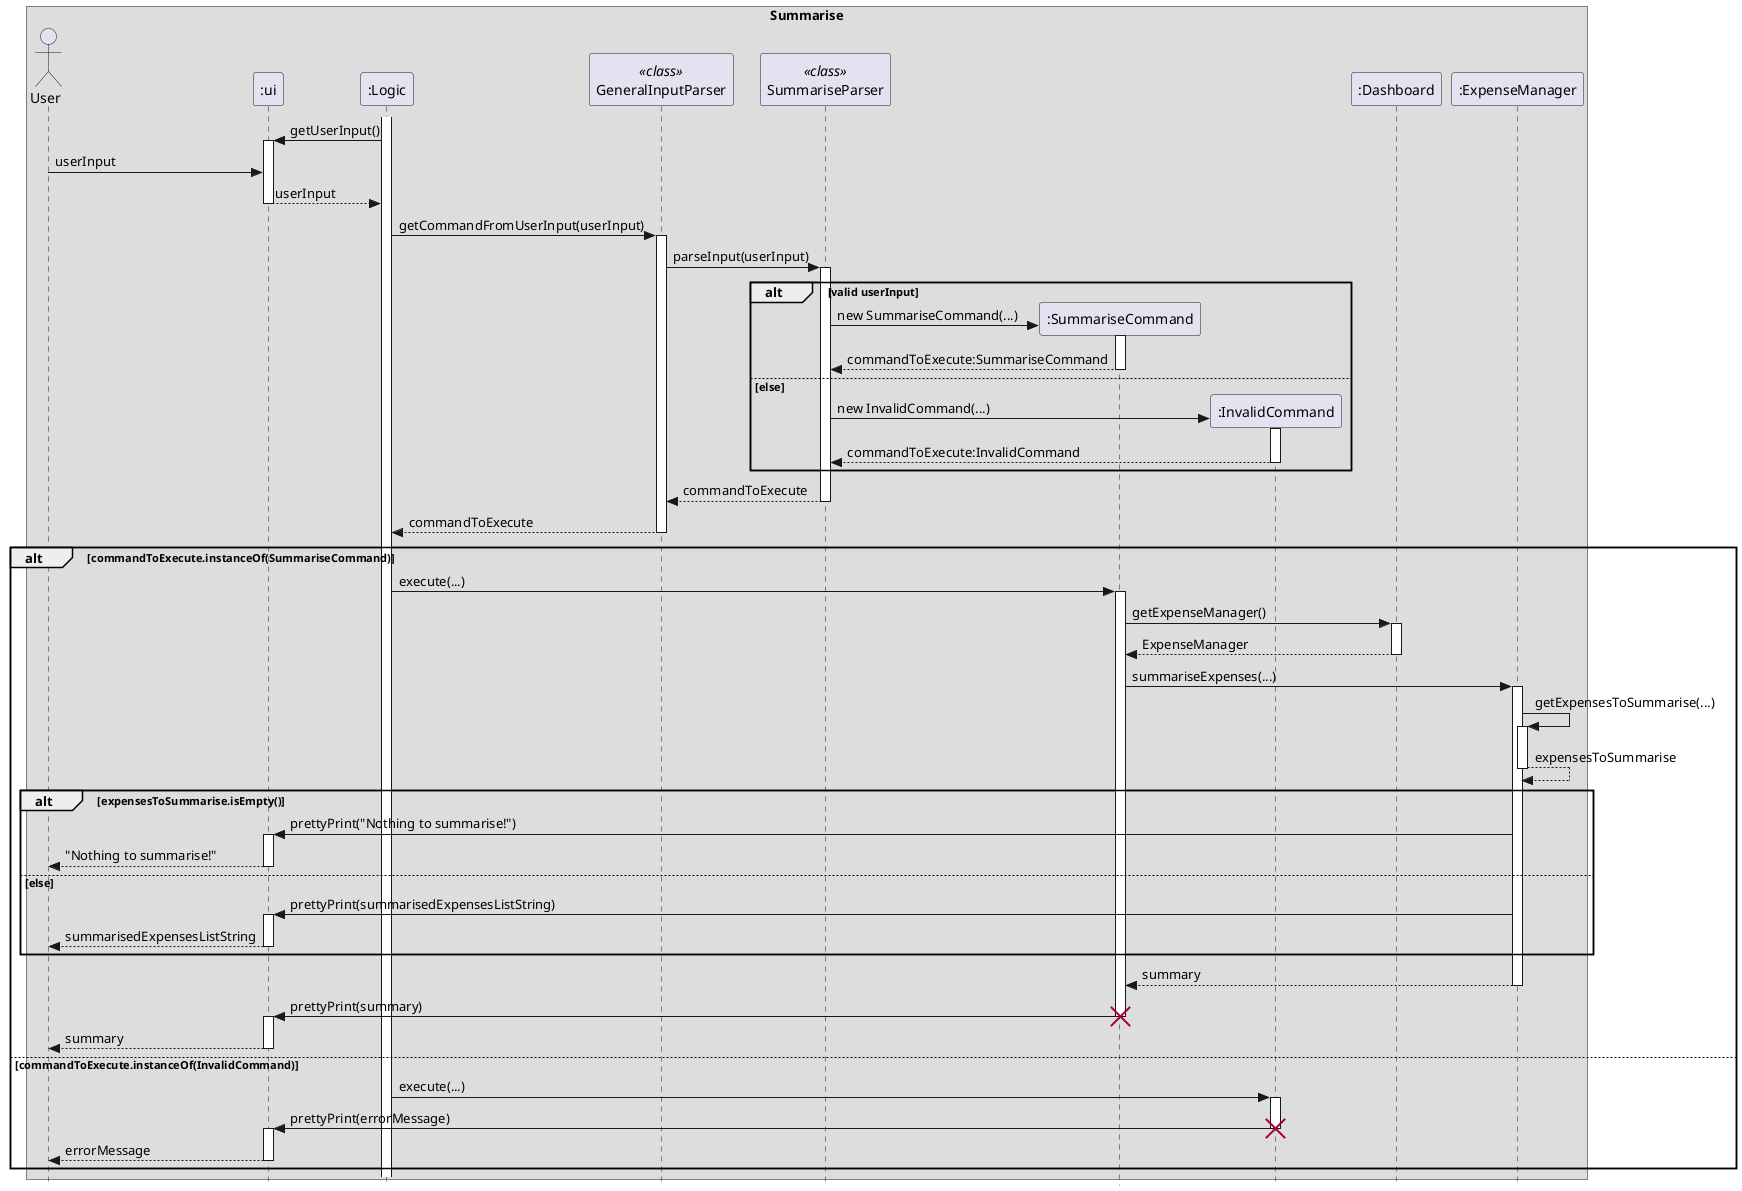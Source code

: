@startuml
'https://plantuml.com/sequence-diagram

box Summarise

skinparam Style strictuml
actor User
participant ":ui" as UI
participant ":Logic" as Logic
activate Logic
participant GeneralInputParser <<class>>
participant SummariseParser << class >>

participant ":SummariseCommand" as SummariseCommand order 28
participant ":InvalidCommand" as InvalidCommand order 29
participant ":Dashboard" as Dashboard order 30
participant ":ExpenseManager" as ExpenseManager order 31

Logic -> UI ++ : getUserInput()

User -> UI : userInput
UI --> Logic -- : userInput

Logic -> GeneralInputParser ++ : getCommandFromUserInput(userInput)
GeneralInputParser -> SummariseParser ++ : parseInput(userInput)
alt valid userInput
    SummariseParser -> SummariseCommand ** : new SummariseCommand(...)
    activate SummariseCommand
    SummariseCommand --> SummariseParser --: commandToExecute:SummariseCommand
else else
    SummariseParser -> InvalidCommand ** : new InvalidCommand(...)
    activate InvalidCommand
    InvalidCommand --> SummariseParser -- : commandToExecute:InvalidCommand
end

SummariseParser --> GeneralInputParser -- : commandToExecute
GeneralInputParser --> Logic -- : commandToExecute

alt commandToExecute.instanceOf(SummariseCommand)
    Logic -> SummariseCommand : execute(...)
    activate SummariseCommand
    SummariseCommand -> Dashboard ++ : getExpenseManager()
    Dashboard --> SummariseCommand -- : ExpenseManager
    SummariseCommand -> ExpenseManager ++ : summariseExpenses(...)
    ExpenseManager -> ExpenseManager ++ : getExpensesToSummarise(...)
    ExpenseManager --> ExpenseManager -- : expensesToSummarise
    alt expensesToSummarise.isEmpty()
        ExpenseManager -> UI : prettyPrint("Nothing to summarise!")
        activate UI
        UI --> User -- : "Nothing to summarise!"
    else else
        ExpenseManager -> UI ++ : prettyPrint(summarisedExpensesListString)
        UI --> User -- : summarisedExpensesListString
    end
    ExpenseManager --> SummariseCommand -- : summary
    SummariseCommand -> UI -- : prettyPrint(summary)
    activate UI
    destroy SummariseCommand
    UI --> User -- : summary
else commandToExecute.instanceOf(InvalidCommand)
    Logic -> InvalidCommand : execute(...)
    activate InvalidCommand
    InvalidCommand -> UI -- : prettyPrint(errorMessage)
    activate UI
    destroy InvalidCommand
    UI --> User -- : errorMessage
end
deactivate UI

endbox




@enduml